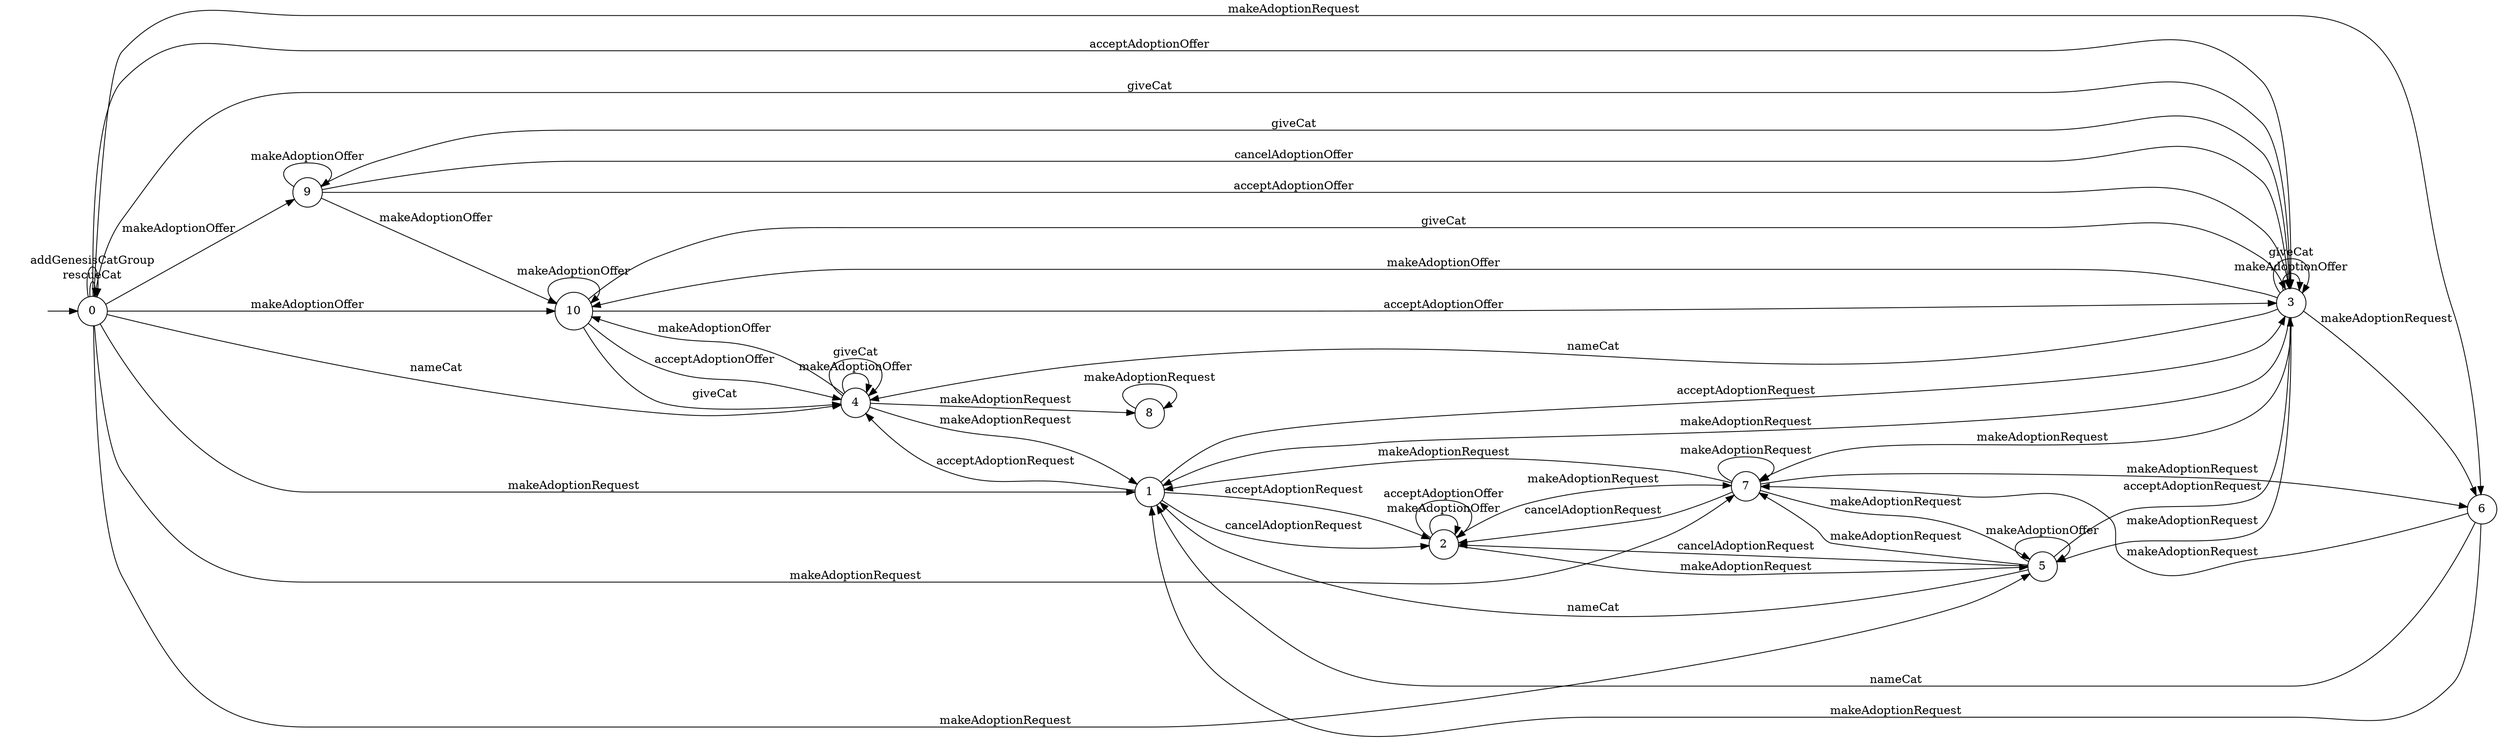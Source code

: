 digraph "./InvConPlus/Dapp-Automata-data/result/model/0x60cd862c9c687a9de49aecdc3a99b74a4fc54ab6/MoonCatRescue/FSM-11" {
	graph [rankdir=LR]
	"" [label="" shape=plaintext]
	0 [label=0 shape=circle]
	10 [label=10 shape=circle]
	7 [label=7 shape=circle]
	8 [label=8 shape=circle]
	1 [label=1 shape=circle]
	9 [label=9 shape=circle]
	2 [label=2 shape=circle]
	6 [label=6 shape=circle]
	4 [label=4 shape=circle]
	5 [label=5 shape=circle]
	3 [label=3 shape=circle]
	"" -> 0 [label=""]
	0 -> 0 [label=rescueCat]
	0 -> 4 [label=nameCat]
	0 -> 10 [label=makeAdoptionOffer]
	0 -> 9 [label=makeAdoptionOffer]
	0 -> 3 [label=acceptAdoptionOffer]
	0 -> 3 [label=giveCat]
	0 -> 6 [label=makeAdoptionRequest]
	0 -> 1 [label=makeAdoptionRequest]
	0 -> 5 [label=makeAdoptionRequest]
	0 -> 7 [label=makeAdoptionRequest]
	0 -> 0 [label=addGenesisCatGroup]
	8 -> 8 [label=makeAdoptionRequest]
	7 -> 6 [label=makeAdoptionRequest]
	7 -> 1 [label=makeAdoptionRequest]
	7 -> 5 [label=makeAdoptionRequest]
	7 -> 7 [label=makeAdoptionRequest]
	7 -> 2 [label=cancelAdoptionRequest]
	6 -> 1 [label=nameCat]
	6 -> 1 [label=makeAdoptionRequest]
	6 -> 7 [label=makeAdoptionRequest]
	10 -> 10 [label=makeAdoptionOffer]
	10 -> 4 [label=acceptAdoptionOffer]
	10 -> 3 [label=acceptAdoptionOffer]
	10 -> 4 [label=giveCat]
	10 -> 3 [label=giveCat]
	9 -> 10 [label=makeAdoptionOffer]
	9 -> 9 [label=makeAdoptionOffer]
	9 -> 3 [label=cancelAdoptionOffer]
	9 -> 3 [label=acceptAdoptionOffer]
	9 -> 3 [label=giveCat]
	5 -> 1 [label=nameCat]
	5 -> 5 [label=makeAdoptionOffer]
	5 -> 7 [label=makeAdoptionRequest]
	5 -> 3 [label=acceptAdoptionRequest]
	5 -> 2 [label=cancelAdoptionRequest]
	3 -> 4 [label=nameCat]
	3 -> 10 [label=makeAdoptionOffer]
	3 -> 3 [label=makeAdoptionOffer]
	3 -> 3 [label=giveCat]
	3 -> 6 [label=makeAdoptionRequest]
	3 -> 1 [label=makeAdoptionRequest]
	3 -> 5 [label=makeAdoptionRequest]
	3 -> 7 [label=makeAdoptionRequest]
	2 -> 2 [label=makeAdoptionOffer]
	2 -> 2 [label=acceptAdoptionOffer]
	2 -> 7 [label=makeAdoptionRequest]
	2 -> 5 [label=makeAdoptionRequest]
	4 -> 4 [label=makeAdoptionOffer]
	4 -> 10 [label=makeAdoptionOffer]
	4 -> 4 [label=giveCat]
	4 -> 1 [label=makeAdoptionRequest]
	4 -> 8 [label=makeAdoptionRequest]
	1 -> 4 [label=acceptAdoptionRequest]
	1 -> 3 [label=acceptAdoptionRequest]
	1 -> 2 [label=acceptAdoptionRequest]
	1 -> 2 [label=cancelAdoptionRequest]
}

